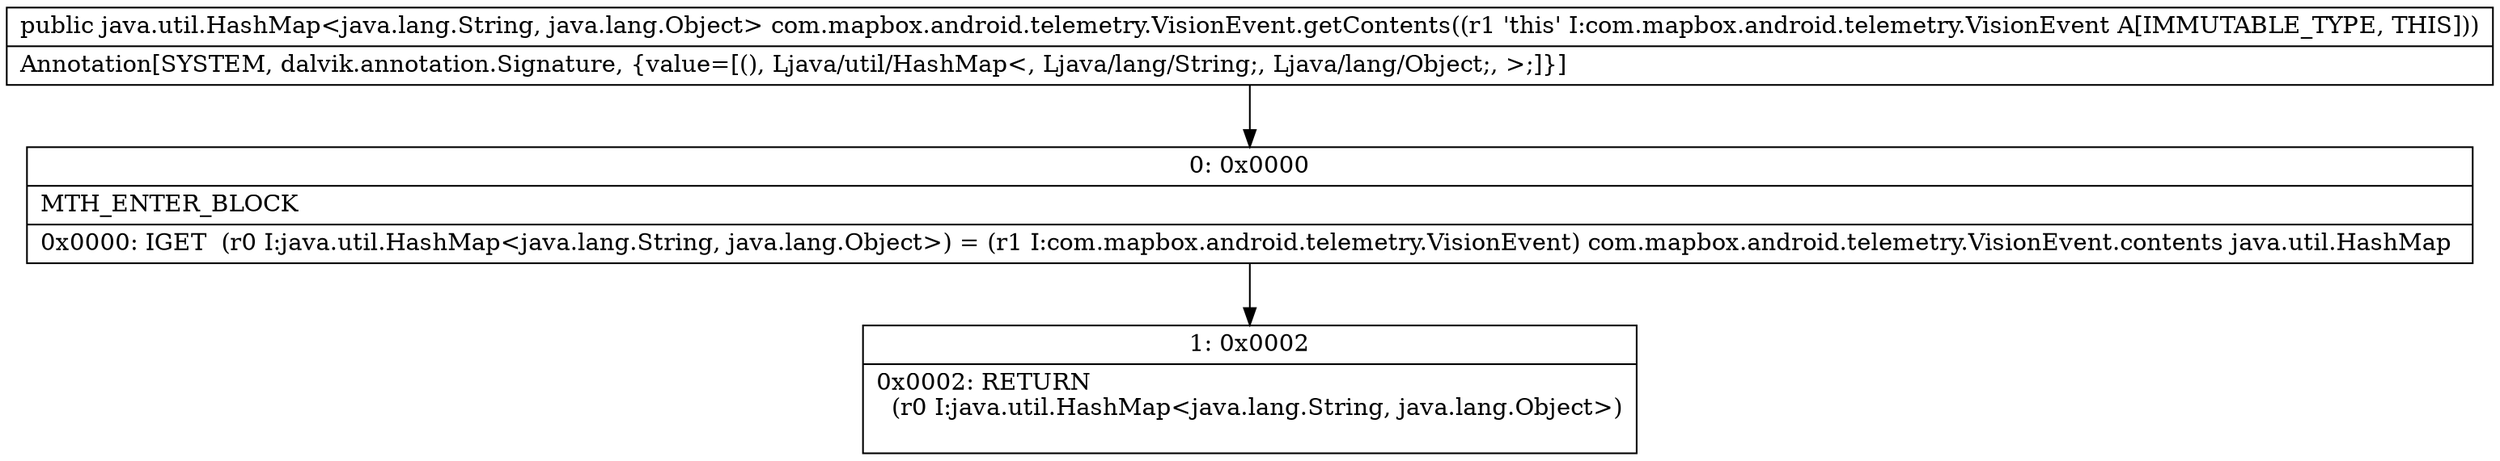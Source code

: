 digraph "CFG forcom.mapbox.android.telemetry.VisionEvent.getContents()Ljava\/util\/HashMap;" {
Node_0 [shape=record,label="{0\:\ 0x0000|MTH_ENTER_BLOCK\l|0x0000: IGET  (r0 I:java.util.HashMap\<java.lang.String, java.lang.Object\>) = (r1 I:com.mapbox.android.telemetry.VisionEvent) com.mapbox.android.telemetry.VisionEvent.contents java.util.HashMap \l}"];
Node_1 [shape=record,label="{1\:\ 0x0002|0x0002: RETURN  \l  (r0 I:java.util.HashMap\<java.lang.String, java.lang.Object\>)\l \l}"];
MethodNode[shape=record,label="{public java.util.HashMap\<java.lang.String, java.lang.Object\> com.mapbox.android.telemetry.VisionEvent.getContents((r1 'this' I:com.mapbox.android.telemetry.VisionEvent A[IMMUTABLE_TYPE, THIS]))  | Annotation[SYSTEM, dalvik.annotation.Signature, \{value=[(), Ljava\/util\/HashMap\<, Ljava\/lang\/String;, Ljava\/lang\/Object;, \>;]\}]\l}"];
MethodNode -> Node_0;
Node_0 -> Node_1;
}

